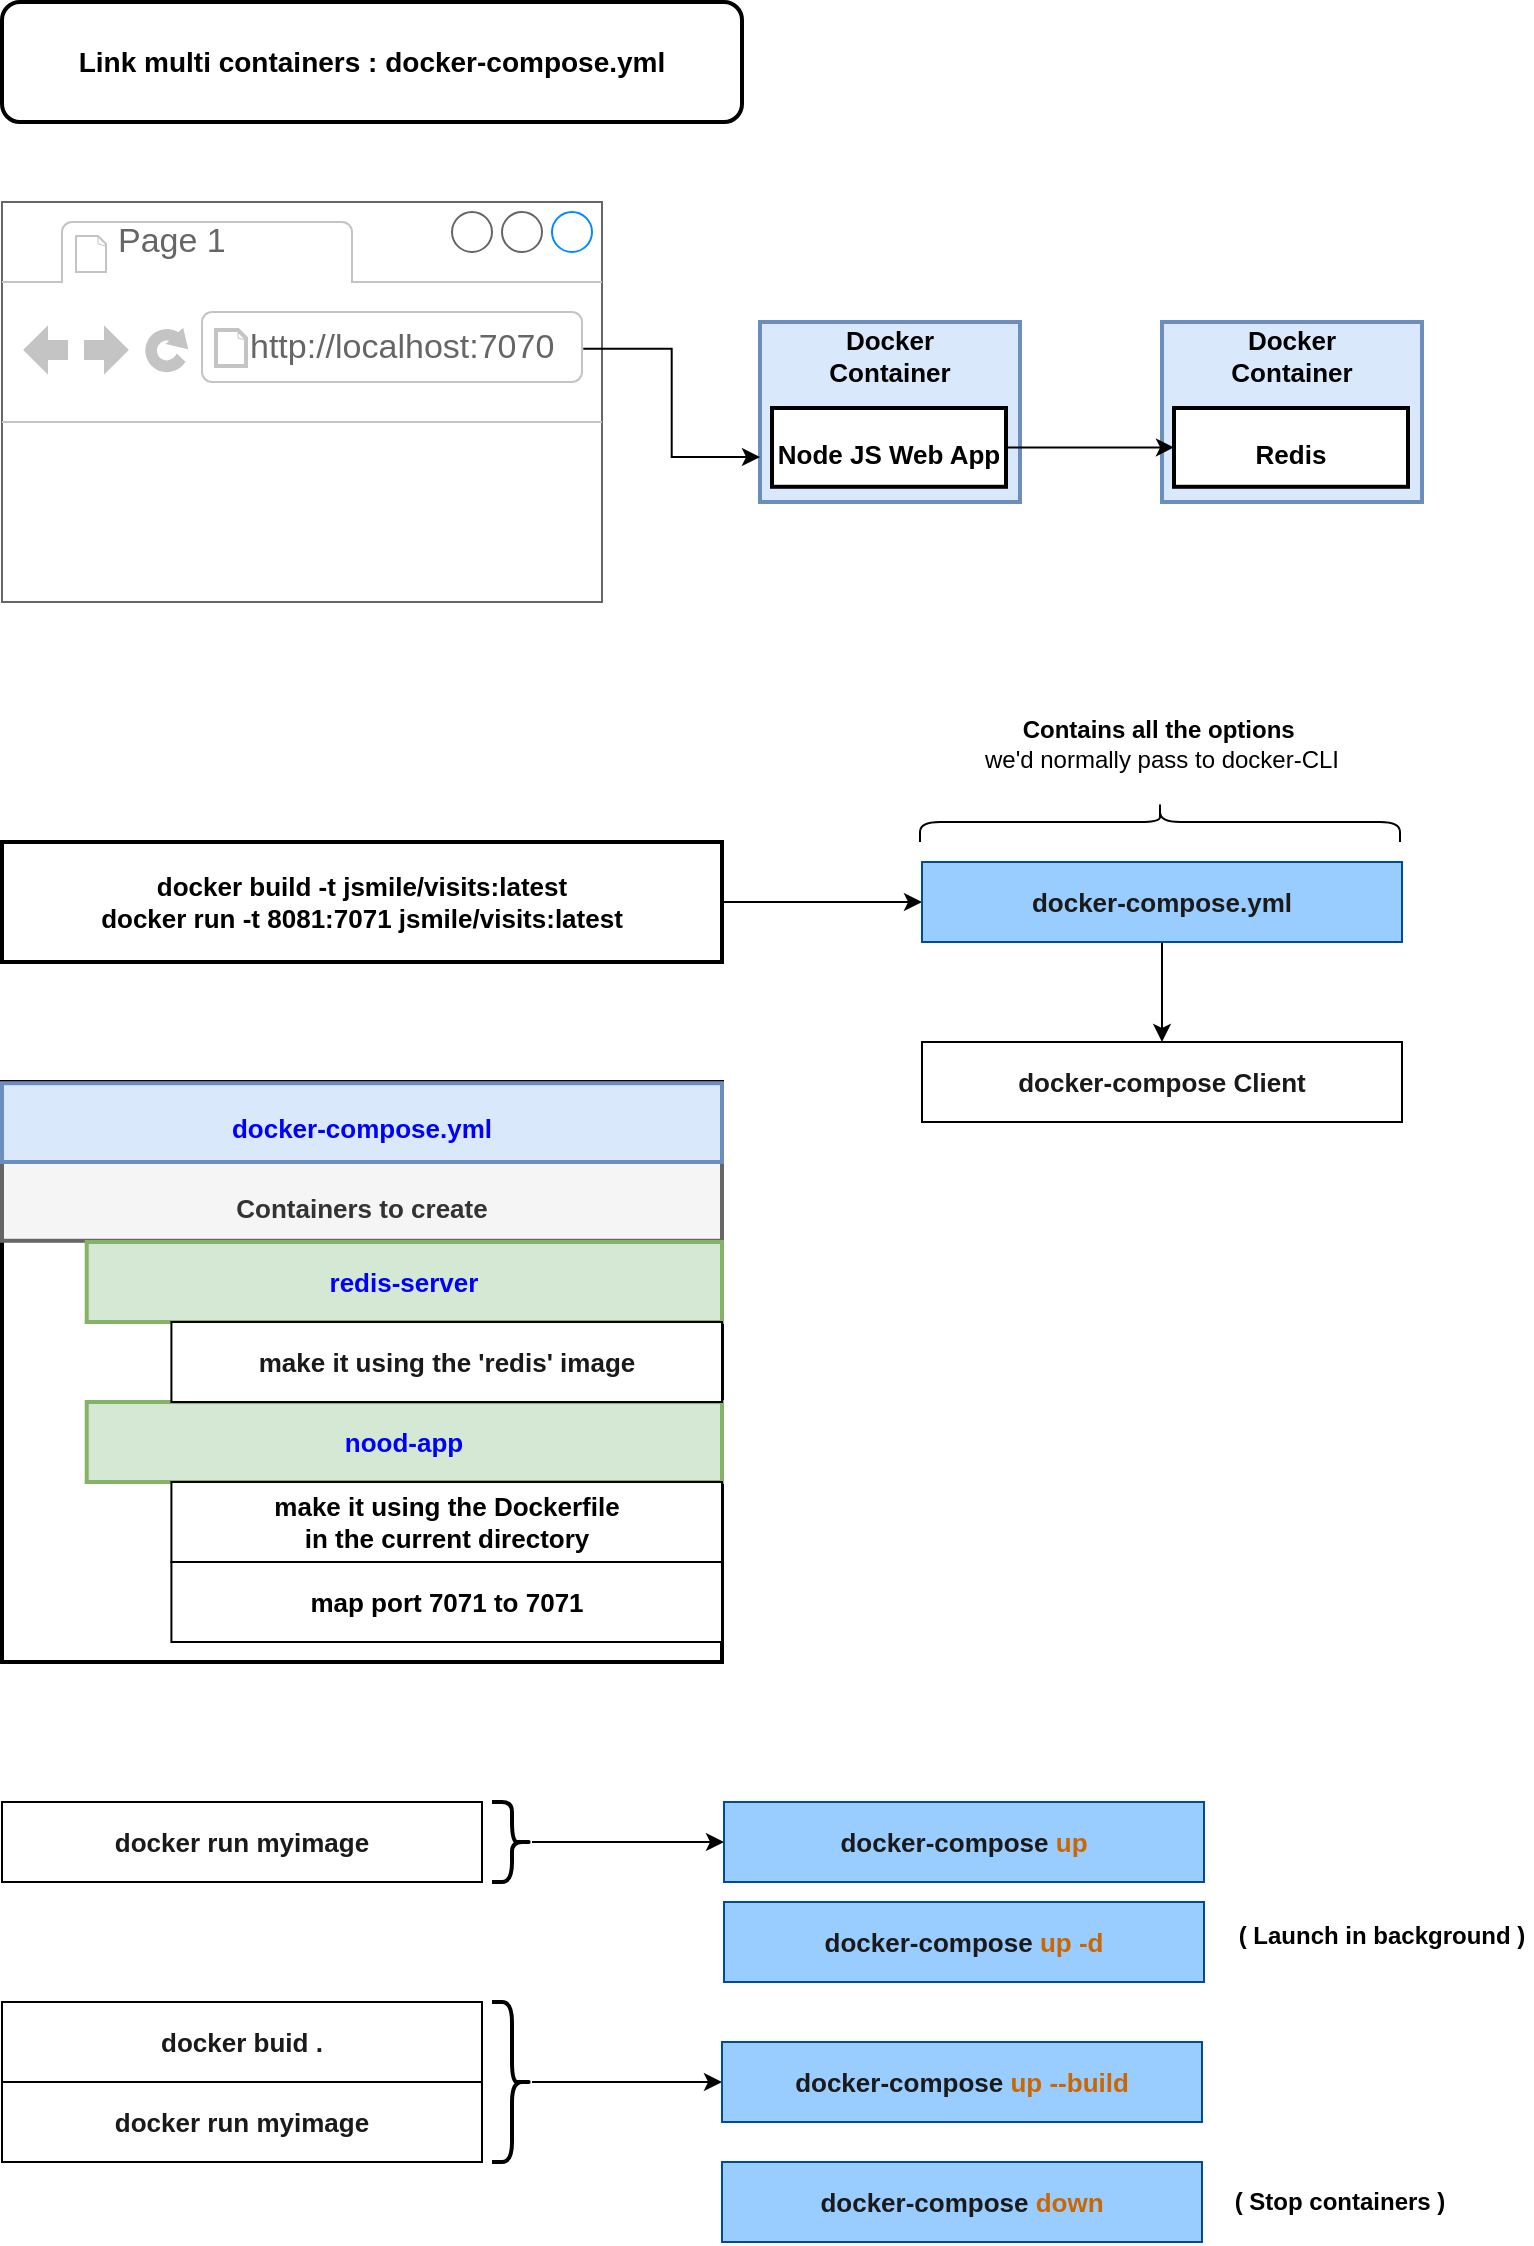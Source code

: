 <mxfile version="12.6.4" type="device"><diagram id="Y5EAjUjbU27fiy8t-uBZ" name="Page-1"><mxGraphModel dx="1635" dy="-357" grid="1" gridSize="10" guides="1" tooltips="1" connect="1" arrows="1" fold="1" page="1" pageScale="1" pageWidth="827" pageHeight="1169" math="0" shadow="0"><root><mxCell id="0"/><mxCell id="1" parent="0"/><mxCell id="GGLLkl98EZ7sNs9_n4qK-8" value="" style="group" vertex="1" connectable="0" parent="1"><mxGeometry x="40" y="1280" width="300" height="200" as="geometry"/></mxCell><mxCell id="GGLLkl98EZ7sNs9_n4qK-7" value="" style="group" vertex="1" connectable="0" parent="GGLLkl98EZ7sNs9_n4qK-8"><mxGeometry width="300" height="200" as="geometry"/></mxCell><mxCell id="GGLLkl98EZ7sNs9_n4qK-1" value="" style="strokeWidth=1;shadow=0;dashed=0;align=center;html=1;shape=mxgraph.mockup.containers.browserWindow;rSize=0;fillColor=#ffffff;strokeColor=#666666;mainText=,;recursiveResize=0;fontSize=20;" vertex="1" parent="GGLLkl98EZ7sNs9_n4qK-7"><mxGeometry width="300" height="200" as="geometry"/></mxCell><mxCell id="GGLLkl98EZ7sNs9_n4qK-2" value="Page 1" style="strokeWidth=1;shadow=0;dashed=0;align=center;html=1;shape=mxgraph.mockup.containers.anchor;fontSize=17;fontColor=#666666;align=left;" vertex="1" parent="GGLLkl98EZ7sNs9_n4qK-1"><mxGeometry x="56.25" y="9.6" width="103.125" height="20.8" as="geometry"/></mxCell><mxCell id="GGLLkl98EZ7sNs9_n4qK-3" value="http://localhost:7070" style="strokeWidth=1;shadow=0;dashed=0;align=center;html=1;shape=mxgraph.mockup.containers.anchor;rSize=0;fontSize=17;fontColor=#666666;align=left;" vertex="1" parent="GGLLkl98EZ7sNs9_n4qK-1"><mxGeometry x="121.875" y="63" width="168.75" height="20.8" as="geometry"/></mxCell><mxCell id="GGLLkl98EZ7sNs9_n4qK-9" value="&lt;font style=&quot;font-size: 14px&quot;&gt;&lt;b&gt;Link multi containers : docker-compose.yml&lt;/b&gt;&lt;/font&gt;" style="rounded=1;whiteSpace=wrap;html=1;strokeWidth=2;" vertex="1" parent="1"><mxGeometry x="40" y="1180" width="370" height="60" as="geometry"/></mxCell><mxCell id="GGLLkl98EZ7sNs9_n4qK-15" value="" style="group" vertex="1" connectable="0" parent="1"><mxGeometry x="419" y="1340" width="130" height="90" as="geometry"/></mxCell><mxCell id="GGLLkl98EZ7sNs9_n4qK-13" value="" style="group" vertex="1" connectable="0" parent="GGLLkl98EZ7sNs9_n4qK-15"><mxGeometry width="130" height="90" as="geometry"/></mxCell><mxCell id="GGLLkl98EZ7sNs9_n4qK-5" value="" style="rounded=0;whiteSpace=wrap;html=1;strokeWidth=2;fontSize=20;align=center;fillColor=#dae8fc;strokeColor=#6c8ebf;" vertex="1" parent="GGLLkl98EZ7sNs9_n4qK-13"><mxGeometry width="130" height="90.0" as="geometry"/></mxCell><mxCell id="GGLLkl98EZ7sNs9_n4qK-6" value="&lt;font style=&quot;font-size: 13px&quot;&gt;&lt;b&gt;Node JS Web App&lt;/b&gt;&lt;/font&gt;" style="rounded=0;whiteSpace=wrap;html=1;strokeWidth=2;fontSize=20;align=center;" vertex="1" parent="GGLLkl98EZ7sNs9_n4qK-13"><mxGeometry x="6" y="43" width="117" height="39.39" as="geometry"/></mxCell><mxCell id="GGLLkl98EZ7sNs9_n4qK-11" value="&lt;b style=&quot;font-size: 13px&quot;&gt;Docker Container&lt;/b&gt;" style="text;html=1;strokeColor=none;fillColor=none;align=center;verticalAlign=middle;whiteSpace=wrap;rounded=0;" vertex="1" parent="GGLLkl98EZ7sNs9_n4qK-13"><mxGeometry x="45" y="5" width="40" height="23" as="geometry"/></mxCell><mxCell id="GGLLkl98EZ7sNs9_n4qK-16" value="" style="group" vertex="1" connectable="0" parent="1"><mxGeometry x="620" y="1340" width="130" height="90" as="geometry"/></mxCell><mxCell id="GGLLkl98EZ7sNs9_n4qK-17" value="" style="group" vertex="1" connectable="0" parent="GGLLkl98EZ7sNs9_n4qK-16"><mxGeometry width="130" height="90" as="geometry"/></mxCell><mxCell id="GGLLkl98EZ7sNs9_n4qK-18" value="" style="rounded=0;whiteSpace=wrap;html=1;strokeWidth=2;fontSize=20;align=center;fillColor=#dae8fc;strokeColor=#6c8ebf;" vertex="1" parent="GGLLkl98EZ7sNs9_n4qK-17"><mxGeometry width="130" height="90.0" as="geometry"/></mxCell><mxCell id="GGLLkl98EZ7sNs9_n4qK-19" value="&lt;font style=&quot;font-size: 13px&quot;&gt;&lt;b&gt;Redis&lt;/b&gt;&lt;/font&gt;" style="rounded=0;whiteSpace=wrap;html=1;strokeWidth=2;fontSize=20;align=center;" vertex="1" parent="GGLLkl98EZ7sNs9_n4qK-17"><mxGeometry x="6" y="43" width="117" height="39.39" as="geometry"/></mxCell><mxCell id="GGLLkl98EZ7sNs9_n4qK-20" value="&lt;b style=&quot;font-size: 13px&quot;&gt;Docker Container&lt;/b&gt;" style="text;html=1;strokeColor=none;fillColor=none;align=center;verticalAlign=middle;whiteSpace=wrap;rounded=0;" vertex="1" parent="GGLLkl98EZ7sNs9_n4qK-17"><mxGeometry x="45" y="5" width="40" height="23" as="geometry"/></mxCell><mxCell id="GGLLkl98EZ7sNs9_n4qK-21" style="edgeStyle=orthogonalEdgeStyle;rounded=0;orthogonalLoop=1;jettySize=auto;html=1;entryX=0;entryY=0.75;entryDx=0;entryDy=0;" edge="1" parent="1" source="GGLLkl98EZ7sNs9_n4qK-3" target="GGLLkl98EZ7sNs9_n4qK-5"><mxGeometry relative="1" as="geometry"/></mxCell><mxCell id="GGLLkl98EZ7sNs9_n4qK-22" style="edgeStyle=orthogonalEdgeStyle;rounded=0;orthogonalLoop=1;jettySize=auto;html=1;entryX=0;entryY=0.5;entryDx=0;entryDy=0;" edge="1" parent="1" source="GGLLkl98EZ7sNs9_n4qK-6" target="GGLLkl98EZ7sNs9_n4qK-19"><mxGeometry relative="1" as="geometry"/></mxCell><mxCell id="GGLLkl98EZ7sNs9_n4qK-26" style="edgeStyle=orthogonalEdgeStyle;rounded=0;orthogonalLoop=1;jettySize=auto;html=1;entryX=0;entryY=0.5;entryDx=0;entryDy=0;fontSize=13;" edge="1" parent="1" source="GGLLkl98EZ7sNs9_n4qK-23" target="GGLLkl98EZ7sNs9_n4qK-24"><mxGeometry relative="1" as="geometry"/></mxCell><mxCell id="GGLLkl98EZ7sNs9_n4qK-23" value="docker build -t jsmile/visits:latest&lt;br style=&quot;font-size: 13px;&quot;&gt;docker run -t 8081:7071 jsmile/visits:latest" style="rounded=0;whiteSpace=wrap;html=1;strokeWidth=2;fontSize=13;fontStyle=1" vertex="1" parent="1"><mxGeometry x="40" y="1600" width="360" height="60" as="geometry"/></mxCell><mxCell id="GGLLkl98EZ7sNs9_n4qK-27" style="edgeStyle=orthogonalEdgeStyle;rounded=0;orthogonalLoop=1;jettySize=auto;html=1;entryX=0.5;entryY=0;entryDx=0;entryDy=0;fontSize=13;" edge="1" parent="1" source="GGLLkl98EZ7sNs9_n4qK-24" target="GGLLkl98EZ7sNs9_n4qK-25"><mxGeometry relative="1" as="geometry"/></mxCell><mxCell id="GGLLkl98EZ7sNs9_n4qK-24" value="&lt;h3 style=&quot;font-size: 13px;&quot;&gt;&lt;font color=&quot;#1a1a1a&quot; style=&quot;font-size: 13px;&quot;&gt;docker-compose.yml&lt;/font&gt;&lt;/h3&gt;" style="rounded=0;whiteSpace=wrap;html=1;fillColor=#99CCFF;strokeColor=#004C99;fontSize=13;" vertex="1" parent="1"><mxGeometry x="500" y="1610" width="240" height="40" as="geometry"/></mxCell><mxCell id="GGLLkl98EZ7sNs9_n4qK-25" value="&lt;h3 style=&quot;font-size: 13px&quot;&gt;&lt;font color=&quot;#1a1a1a&quot;&gt;docker-compose Client&lt;/font&gt;&lt;/h3&gt;" style="rounded=0;whiteSpace=wrap;html=1;fontSize=13;" vertex="1" parent="1"><mxGeometry x="500" y="1700" width="240" height="40" as="geometry"/></mxCell><mxCell id="GGLLkl98EZ7sNs9_n4qK-28" value="" style="shape=curlyBracket;whiteSpace=wrap;html=1;rounded=1;fontSize=13;rotation=90;" vertex="1" parent="1"><mxGeometry x="609" y="1470" width="20" height="240" as="geometry"/></mxCell><mxCell id="GGLLkl98EZ7sNs9_n4qK-29" value="&lt;b&gt;Contains all the options&amp;nbsp;&lt;br&gt;&lt;/b&gt;we'd normally pass to docker-CLI" style="text;html=1;strokeColor=none;fillColor=none;align=center;verticalAlign=middle;whiteSpace=wrap;rounded=0;" vertex="1" parent="1"><mxGeometry x="527" y="1530" width="186" height="41" as="geometry"/></mxCell><mxCell id="GGLLkl98EZ7sNs9_n4qK-43" value="" style="group;fillColor=#f5f5f5;strokeColor=#666666;fontColor=#333333;" vertex="1" connectable="0" parent="1"><mxGeometry x="40" y="1720" width="360" height="290" as="geometry"/></mxCell><mxCell id="GGLLkl98EZ7sNs9_n4qK-32" value="" style="rounded=0;whiteSpace=wrap;html=1;strokeWidth=2;fontSize=20;align=center;" vertex="1" parent="GGLLkl98EZ7sNs9_n4qK-43"><mxGeometry width="360" height="290" as="geometry"/></mxCell><mxCell id="GGLLkl98EZ7sNs9_n4qK-33" value="&lt;span style=&quot;font-size: 13px&quot;&gt;&lt;b&gt;Containers to create&lt;/b&gt;&lt;/span&gt;" style="rounded=0;whiteSpace=wrap;html=1;strokeWidth=2;fontSize=20;align=center;fillColor=#f5f5f5;strokeColor=#666666;fontColor=#333333;" vertex="1" parent="GGLLkl98EZ7sNs9_n4qK-43"><mxGeometry y="40" width="360" height="39.39" as="geometry"/></mxCell><mxCell id="GGLLkl98EZ7sNs9_n4qK-35" value="&lt;h3 style=&quot;font-size: 13px&quot;&gt;&lt;font&gt;redis-server&lt;/font&gt;&lt;/h3&gt;" style="rounded=0;whiteSpace=wrap;html=1;fontSize=13;fillColor=#d5e8d4;strokeColor=#82b366;fontColor=#0000FF;fontStyle=1;strokeWidth=2;" vertex="1" parent="GGLLkl98EZ7sNs9_n4qK-43"><mxGeometry x="42.353" y="80" width="317.647" height="40" as="geometry"/></mxCell><mxCell id="GGLLkl98EZ7sNs9_n4qK-36" value="&lt;h3 style=&quot;font-size: 13px&quot;&gt;&lt;font&gt;nood-app&lt;/font&gt;&lt;/h3&gt;" style="rounded=0;whiteSpace=wrap;html=1;fontSize=13;fillColor=#d5e8d4;strokeColor=#82b366;fontColor=#0000FF;fontStyle=1;strokeWidth=2;" vertex="1" parent="GGLLkl98EZ7sNs9_n4qK-43"><mxGeometry x="42.353" y="160" width="317.647" height="40" as="geometry"/></mxCell><mxCell id="GGLLkl98EZ7sNs9_n4qK-37" value="&lt;h3 style=&quot;font-size: 13px&quot;&gt;&lt;font color=&quot;#1a1a1a&quot;&gt;make it using the 'redis' image&lt;/font&gt;&lt;/h3&gt;" style="rounded=0;whiteSpace=wrap;html=1;fontSize=13;" vertex="1" parent="GGLLkl98EZ7sNs9_n4qK-43"><mxGeometry x="84.706" y="120" width="275.294" height="40" as="geometry"/></mxCell><mxCell id="GGLLkl98EZ7sNs9_n4qK-39" value="make it using the Dockerfile&lt;br&gt;in the current directory" style="rounded=0;whiteSpace=wrap;html=1;strokeWidth=1;fontSize=13;fontStyle=1" vertex="1" parent="GGLLkl98EZ7sNs9_n4qK-43"><mxGeometry x="84.706" y="200" width="275.294" height="40" as="geometry"/></mxCell><mxCell id="GGLLkl98EZ7sNs9_n4qK-40" value="map port 7071 to 7071" style="rounded=0;whiteSpace=wrap;html=1;strokeWidth=1;fontSize=13;fontStyle=1" vertex="1" parent="GGLLkl98EZ7sNs9_n4qK-43"><mxGeometry x="84.706" y="240" width="275.294" height="40" as="geometry"/></mxCell><mxCell id="GGLLkl98EZ7sNs9_n4qK-44" value="&lt;span style=&quot;color: rgb(0 , 0 , 255) ; font-size: 13px ; font-weight: 700&quot;&gt;docker-compose.yml&lt;/span&gt;" style="rounded=0;whiteSpace=wrap;html=1;strokeWidth=2;fontSize=20;align=center;fillColor=#dae8fc;strokeColor=#6c8ebf;" vertex="1" parent="GGLLkl98EZ7sNs9_n4qK-43"><mxGeometry y="0.61" width="360" height="39.39" as="geometry"/></mxCell><mxCell id="GGLLkl98EZ7sNs9_n4qK-48" value="&lt;h3 style=&quot;font-size: 13px&quot;&gt;&lt;font color=&quot;#1a1a1a&quot;&gt;docker run myimage&lt;/font&gt;&lt;/h3&gt;" style="rounded=0;whiteSpace=wrap;html=1;fontSize=13;" vertex="1" parent="1"><mxGeometry x="40" y="2080" width="240" height="40" as="geometry"/></mxCell><mxCell id="GGLLkl98EZ7sNs9_n4qK-49" value="&lt;h3 style=&quot;font-size: 13px&quot;&gt;&lt;font color=&quot;#1a1a1a&quot; style=&quot;font-size: 13px&quot;&gt;docker-compose &lt;/font&gt;&lt;font style=&quot;font-size: 13px&quot; color=&quot;#cc6600&quot;&gt;up&lt;/font&gt;&lt;/h3&gt;" style="rounded=0;whiteSpace=wrap;html=1;fillColor=#99CCFF;strokeColor=#004C99;fontSize=13;" vertex="1" parent="1"><mxGeometry x="401" y="2080" width="240" height="40" as="geometry"/></mxCell><mxCell id="GGLLkl98EZ7sNs9_n4qK-50" value="&lt;h3 style=&quot;font-size: 13px&quot;&gt;&lt;font color=&quot;#1a1a1a&quot;&gt;docker buid .&lt;/font&gt;&lt;/h3&gt;" style="rounded=0;whiteSpace=wrap;html=1;fontSize=13;" vertex="1" parent="1"><mxGeometry x="40" y="2180" width="240" height="40" as="geometry"/></mxCell><mxCell id="GGLLkl98EZ7sNs9_n4qK-51" value="&lt;h3 style=&quot;font-size: 13px&quot;&gt;&lt;font color=&quot;#1a1a1a&quot;&gt;docker run myimage&lt;/font&gt;&lt;/h3&gt;" style="rounded=0;whiteSpace=wrap;html=1;fontSize=13;" vertex="1" parent="1"><mxGeometry x="40" y="2220" width="240" height="40" as="geometry"/></mxCell><mxCell id="GGLLkl98EZ7sNs9_n4qK-54" style="edgeStyle=orthogonalEdgeStyle;rounded=0;orthogonalLoop=1;jettySize=auto;html=1;fontSize=13;fontColor=#009900;" edge="1" parent="1" source="GGLLkl98EZ7sNs9_n4qK-52" target="GGLLkl98EZ7sNs9_n4qK-49"><mxGeometry relative="1" as="geometry"/></mxCell><mxCell id="GGLLkl98EZ7sNs9_n4qK-52" value="" style="shape=curlyBracket;whiteSpace=wrap;html=1;rounded=1;strokeWidth=2;fontSize=13;fontColor=#009900;rotation=-180;" vertex="1" parent="1"><mxGeometry x="285" y="2080" width="20" height="40" as="geometry"/></mxCell><mxCell id="GGLLkl98EZ7sNs9_n4qK-56" style="edgeStyle=orthogonalEdgeStyle;rounded=0;orthogonalLoop=1;jettySize=auto;html=1;entryX=0;entryY=0.5;entryDx=0;entryDy=0;fontSize=13;fontColor=#009900;" edge="1" parent="1" source="GGLLkl98EZ7sNs9_n4qK-53" target="GGLLkl98EZ7sNs9_n4qK-55"><mxGeometry relative="1" as="geometry"/></mxCell><mxCell id="GGLLkl98EZ7sNs9_n4qK-53" value="" style="shape=curlyBracket;whiteSpace=wrap;html=1;rounded=1;strokeWidth=2;fontSize=13;fontColor=#009900;rotation=-180;" vertex="1" parent="1"><mxGeometry x="285" y="2180" width="20" height="80" as="geometry"/></mxCell><mxCell id="GGLLkl98EZ7sNs9_n4qK-55" value="&lt;h3 style=&quot;font-size: 13px&quot;&gt;&lt;font color=&quot;#1a1a1a&quot; style=&quot;font-size: 13px&quot;&gt;docker-compose &lt;/font&gt;&lt;font color=&quot;#cc6600&quot;&gt;&lt;font style=&quot;font-size: 13px&quot;&gt;up &lt;/font&gt;&lt;font style=&quot;font-size: 13px&quot;&gt;--build&lt;/font&gt;&lt;/font&gt;&lt;/h3&gt;" style="rounded=0;whiteSpace=wrap;html=1;fillColor=#99CCFF;strokeColor=#004C99;fontSize=13;" vertex="1" parent="1"><mxGeometry x="400" y="2200" width="240" height="40" as="geometry"/></mxCell><mxCell id="GGLLkl98EZ7sNs9_n4qK-57" value="&lt;h3 style=&quot;font-size: 13px&quot;&gt;&lt;font color=&quot;#1a1a1a&quot; style=&quot;font-size: 13px&quot;&gt;docker-compose &lt;/font&gt;&lt;font color=&quot;#cc6600&quot;&gt;&lt;font style=&quot;font-size: 13px&quot;&gt;up &lt;/font&gt;&lt;font style=&quot;font-size: 13px&quot;&gt;-d&lt;/font&gt;&lt;/font&gt;&lt;/h3&gt;" style="rounded=0;whiteSpace=wrap;html=1;fillColor=#99CCFF;strokeColor=#004C99;fontSize=13;" vertex="1" parent="1"><mxGeometry x="401" y="2130" width="240" height="40" as="geometry"/></mxCell><mxCell id="GGLLkl98EZ7sNs9_n4qK-58" value="&lt;h3 style=&quot;font-size: 13px&quot;&gt;&lt;font color=&quot;#1a1a1a&quot; style=&quot;font-size: 13px&quot;&gt;docker-compose &lt;/font&gt;&lt;font style=&quot;font-size: 13px&quot; color=&quot;#cc6600&quot;&gt;down&lt;/font&gt;&lt;/h3&gt;" style="rounded=0;whiteSpace=wrap;html=1;fillColor=#99CCFF;strokeColor=#004C99;fontSize=13;" vertex="1" parent="1"><mxGeometry x="400" y="2260" width="240" height="40" as="geometry"/></mxCell><mxCell id="GGLLkl98EZ7sNs9_n4qK-59" value="&lt;b&gt;( Launch in background )&lt;/b&gt;" style="text;html=1;strokeColor=none;fillColor=none;align=center;verticalAlign=middle;whiteSpace=wrap;rounded=0;" vertex="1" parent="1"><mxGeometry x="655" y="2126" width="150" height="41" as="geometry"/></mxCell><mxCell id="GGLLkl98EZ7sNs9_n4qK-60" value="&lt;b&gt;( Stop containers )&lt;/b&gt;" style="text;html=1;strokeColor=none;fillColor=none;align=center;verticalAlign=middle;whiteSpace=wrap;rounded=0;" vertex="1" parent="1"><mxGeometry x="654" y="2259" width="110" height="41" as="geometry"/></mxCell></root></mxGraphModel></diagram></mxfile>